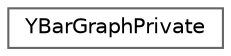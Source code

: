 digraph "Graphical Class Hierarchy"
{
 // LATEX_PDF_SIZE
  bgcolor="transparent";
  edge [fontname=Helvetica,fontsize=10,labelfontname=Helvetica,labelfontsize=10];
  node [fontname=Helvetica,fontsize=10,shape=box,height=0.2,width=0.4];
  rankdir="LR";
  Node0 [id="Node000000",label="YBarGraphPrivate",height=0.2,width=0.4,color="grey40", fillcolor="white", style="filled",URL="$structYBarGraphPrivate.html",tooltip=" "];
}
